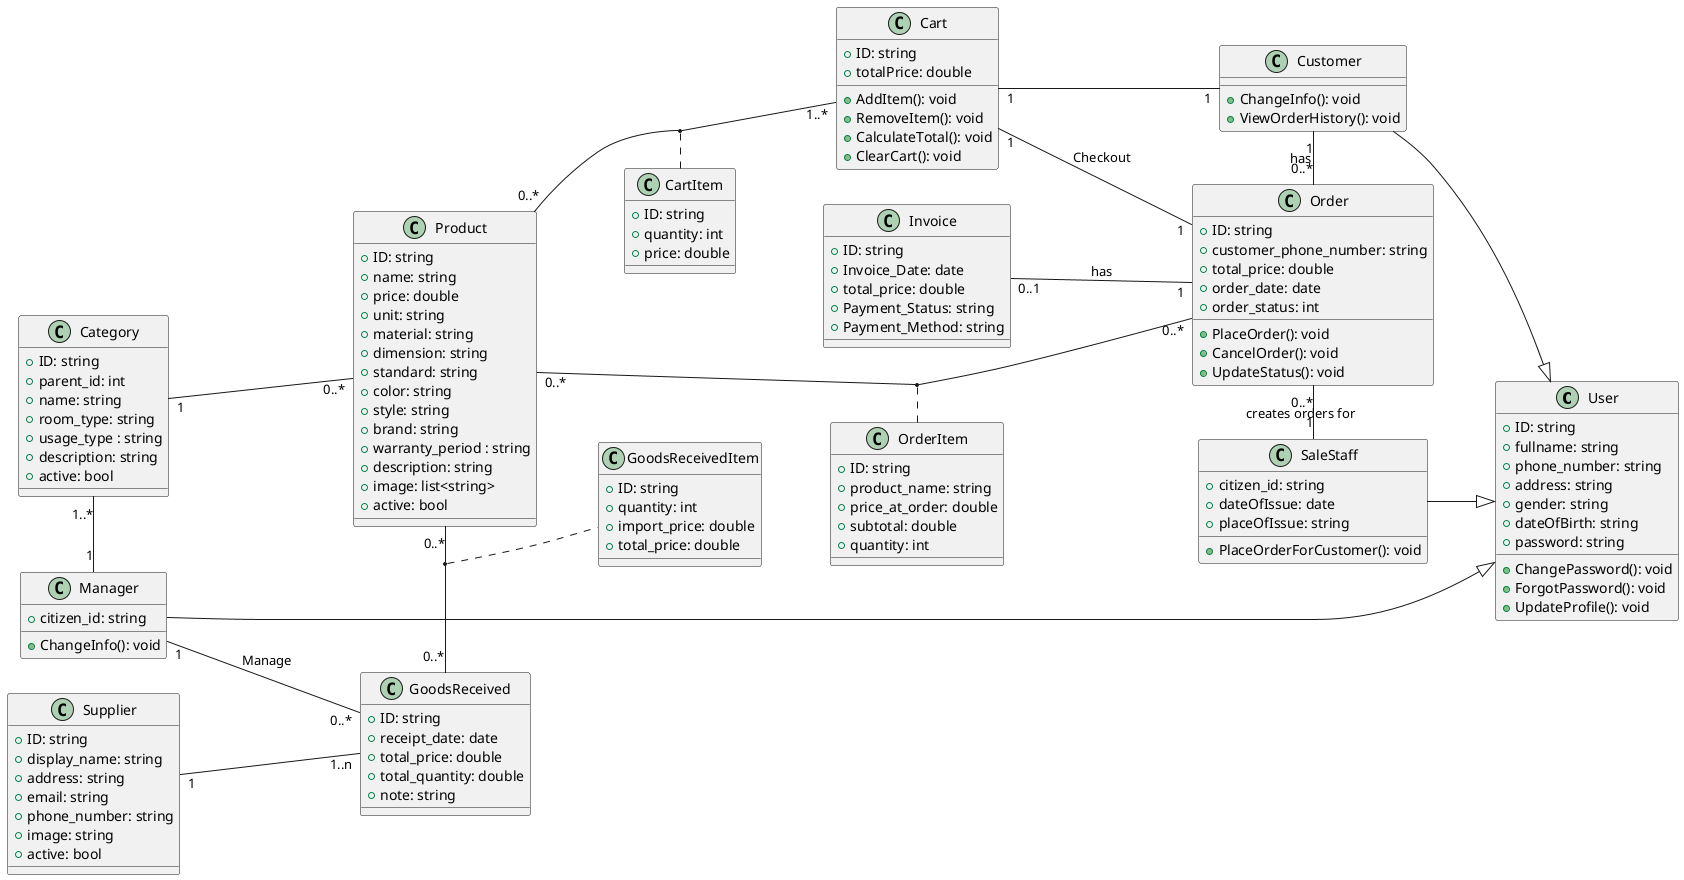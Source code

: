 @startuml ClassSN

left to right direction

' --------------- ACTOR ---------------

class User {
    + ID: string
    + fullname: string
    + phone_number: string
    + address: string
    + gender: string
    + dateOfBirth: string
    + password: string

    'Method
    + ChangePassword(): void
    + ForgotPassword(): void
    + UpdateProfile(): void

}

class Manager {
    + citizen_id: string
    'Method
    + ChangeInfo(): void
    
}

class SaleStaff {
    + citizen_id: string
    + dateOfIssue: date
    + placeOfIssue: string
    'Method
    + PlaceOrderForCustomer(): void
}

class Customer {
    'Method
    + ChangeInfo(): void
    + ViewOrderHistory(): void
}

' --------------- UC ---------------
class Product {
    + ID: string
    + name: string
    + price: double
    + unit: string
    + material: string
    + dimension: string
    + standard: string
    + color: string
    + style: string
    + brand: string
    + warranty_period : string
    + description: string
    + image: list<string>
    + active: bool
    'Method
}

'--- Export ---
class Cart {
    + ID: string
    + totalPrice: double
    'Method
    + AddItem(): void
    + RemoveItem(): void
    + CalculateTotal(): void
    + ClearCart(): void
}   

class CartItem {
    + ID: string
    + quantity: int
    + price: double
}

class Order {
    + ID: string
    + customer_phone_number: string
    + total_price: double
    + order_date: date
    + order_status: int
    'Method
    + PlaceOrder(): void
    + CancelOrder(): void
    + UpdateStatus(): void
}

class OrderItem {
    + ID: string
    + product_name: string
    + price_at_order: double
    + subtotal: double
    + quantity: int
    'Method
}

class Invoice {
    + ID: string
    + Invoice_Date: date
    + total_price: double
    + Payment_Status: string
    + Payment_Method: string
}


'--- Import ---
class Supplier {
    + ID: string
    + display_name: string
    + address: string
    + email: string
    + phone_number: string
    + image: string
    + active: bool
    'Method
}

class GoodsReceived {
    + ID: string
    + receipt_date: date
    + total_price: double
    + total_quantity: double
    + note: string
    'Method
}

class GoodsReceivedItem {
    + ID: string
    + quantity: int
    + import_price: double
    + total_price: double
}

class Category {
    + ID: string
    + parent_id: int
    + name: string
    + room_type: string 
    + usage_type : string
    + description: string
    + active: bool
}

' class Image {
'     + ID: string
'     + image_url: string
'     + image_type: string
'     + description: string
' }

' class ProductImage {
'     + ID: string
'     + purpose : string
' }

'-------------------------Connection-------------------------


Product "0..*" -up-- "1" Category
Product "0..*" -down- "1..*" Cart
(Cart, Product) . CartItem
Product "0..*" -down-- "0..*" Order
(Product, Order) .. OrderItem
Product "0..*" -left-- "0..*" GoodsReceived
(GoodsReceived, Product) . GoodsReceivedItem

GoodsReceived "1..n" -up-- "1" Supplier
GoodsReceived "0..*" -up-- "1" Manager: Manage

Cart "1" -down-- "1" Customer
Cart "1" -right- "1" Order : Checkout

Order "0..*" -left-- "1" Customer: has 
Order "0..*" -right-- "1" SaleStaff: creates orders for
Order "1" -up-- "0..1" Invoice: has

Category "1..*" -right-- "1" Manager

Customer --|> User
SaleStaff --|> User
Manager --|> User

@enduml
